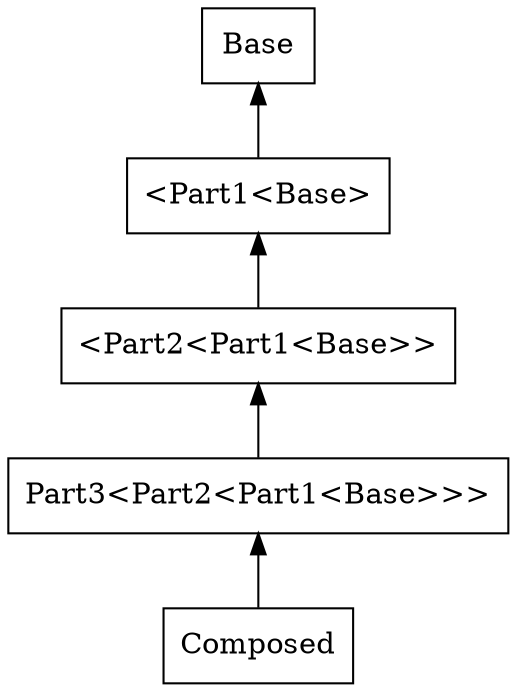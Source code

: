 digraph G {
    rankdir=BT;
    node[shape=box];
    
    Part3 [label="Part3<Part2<Part1<Base>>>"];
    Part2 [label="<Part2<Part1<Base>>"];
    Part1 [label="<Part1<Base>"];
    
    Composed->Part3->Part2->Part1->Base;
}